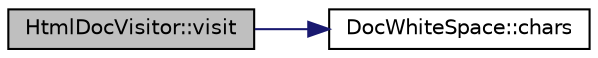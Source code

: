 digraph "HtmlDocVisitor::visit"
{
 // LATEX_PDF_SIZE
  edge [fontname="Helvetica",fontsize="10",labelfontname="Helvetica",labelfontsize="10"];
  node [fontname="Helvetica",fontsize="10",shape=record];
  rankdir="LR";
  Node1 [label="HtmlDocVisitor::visit",height=0.2,width=0.4,color="black", fillcolor="grey75", style="filled", fontcolor="black",tooltip=" "];
  Node1 -> Node2 [color="midnightblue",fontsize="10",style="solid"];
  Node2 [label="DocWhiteSpace::chars",height=0.2,width=0.4,color="black", fillcolor="white", style="filled",URL="$classDocWhiteSpace.html#a9e8fbf6c6ca3efa8f4e7d9fce2352023",tooltip=" "];
}
